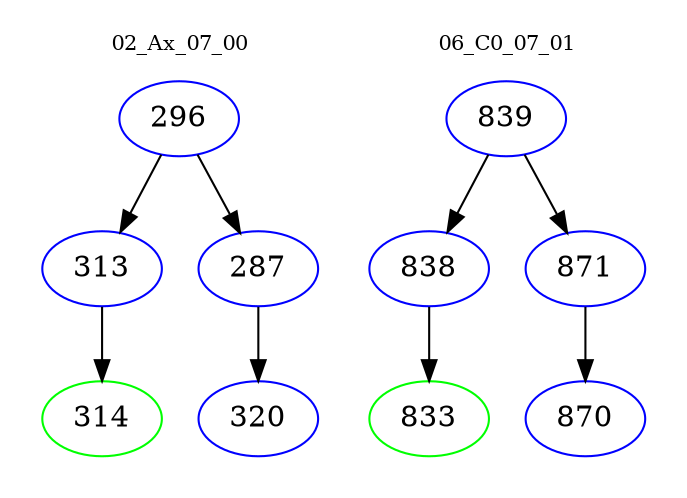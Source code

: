 digraph{
subgraph cluster_0 {
color = white
label = "02_Ax_07_00";
fontsize=10;
T0_296 [label="296", color="blue"]
T0_296 -> T0_313 [color="black"]
T0_313 [label="313", color="blue"]
T0_313 -> T0_314 [color="black"]
T0_314 [label="314", color="green"]
T0_296 -> T0_287 [color="black"]
T0_287 [label="287", color="blue"]
T0_287 -> T0_320 [color="black"]
T0_320 [label="320", color="blue"]
}
subgraph cluster_1 {
color = white
label = "06_C0_07_01";
fontsize=10;
T1_839 [label="839", color="blue"]
T1_839 -> T1_838 [color="black"]
T1_838 [label="838", color="blue"]
T1_838 -> T1_833 [color="black"]
T1_833 [label="833", color="green"]
T1_839 -> T1_871 [color="black"]
T1_871 [label="871", color="blue"]
T1_871 -> T1_870 [color="black"]
T1_870 [label="870", color="blue"]
}
}
